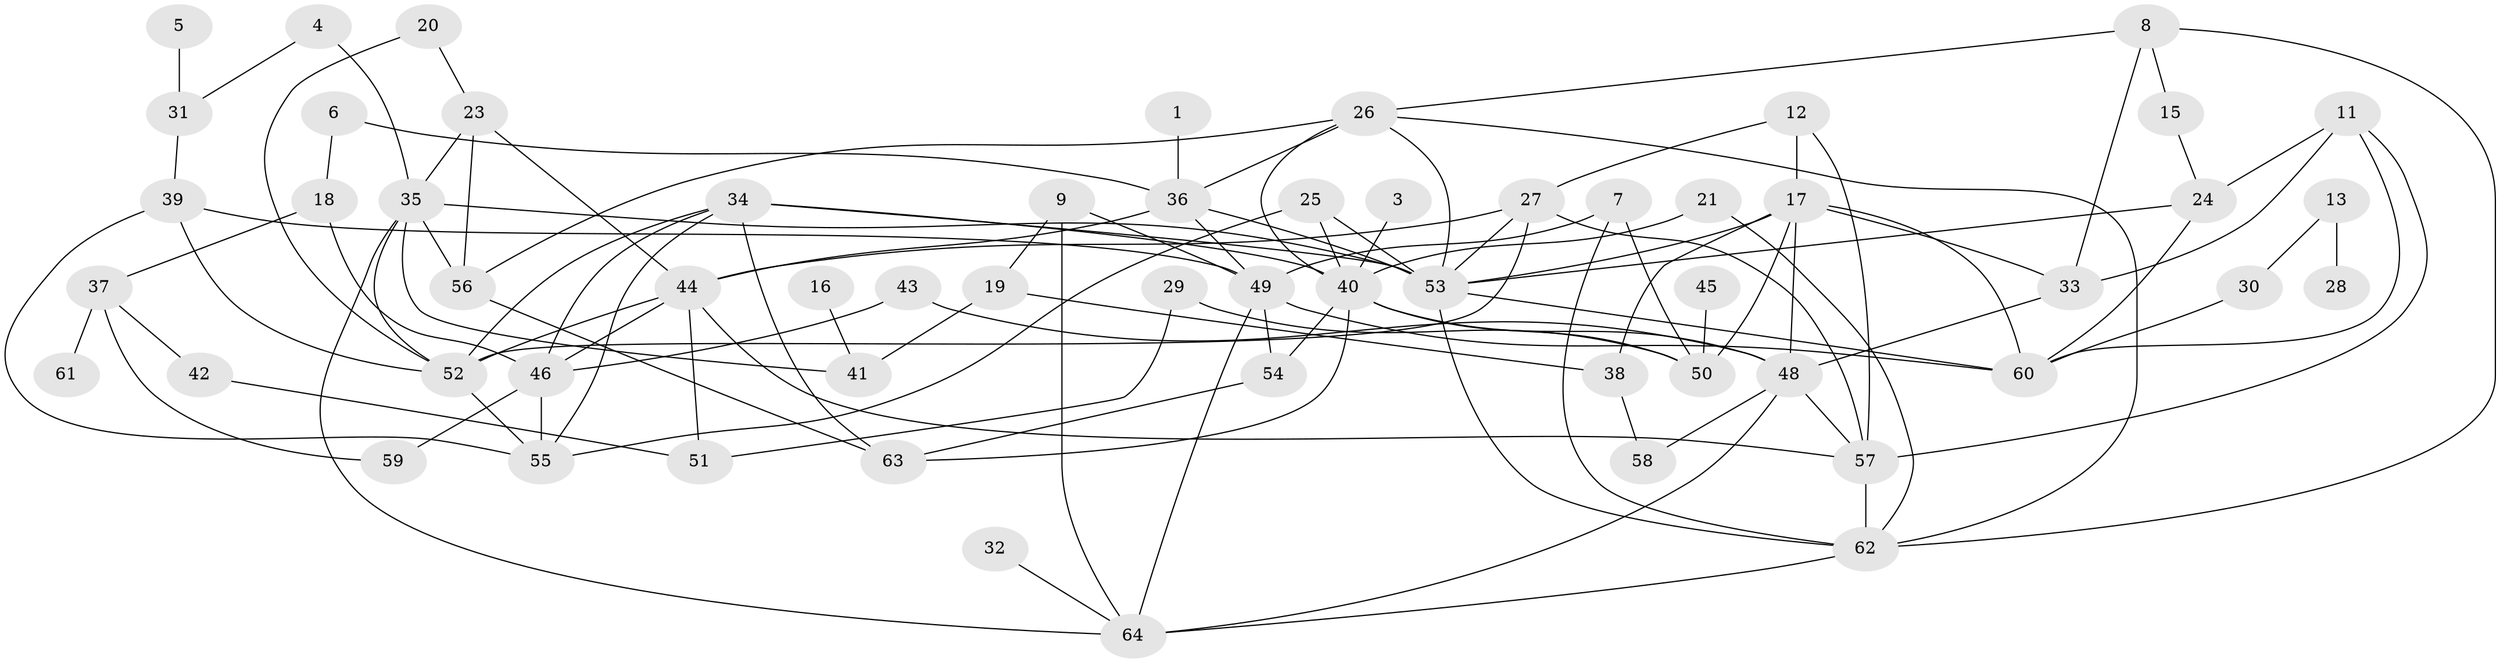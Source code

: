 // original degree distribution, {2: 0.2283464566929134, 1: 0.18110236220472442, 3: 0.2440944881889764, 4: 0.15748031496062992, 0: 0.03937007874015748, 6: 0.023622047244094488, 5: 0.09448818897637795, 7: 0.031496062992125984}
// Generated by graph-tools (version 1.1) at 2025/49/03/09/25 03:49:13]
// undirected, 59 vertices, 113 edges
graph export_dot {
graph [start="1"]
  node [color=gray90,style=filled];
  1;
  3;
  4;
  5;
  6;
  7;
  8;
  9;
  11;
  12;
  13;
  15;
  16;
  17;
  18;
  19;
  20;
  21;
  23;
  24;
  25;
  26;
  27;
  28;
  29;
  30;
  31;
  32;
  33;
  34;
  35;
  36;
  37;
  38;
  39;
  40;
  41;
  42;
  43;
  44;
  45;
  46;
  48;
  49;
  50;
  51;
  52;
  53;
  54;
  55;
  56;
  57;
  58;
  59;
  60;
  61;
  62;
  63;
  64;
  1 -- 36 [weight=1.0];
  3 -- 40 [weight=1.0];
  4 -- 31 [weight=1.0];
  4 -- 35 [weight=1.0];
  5 -- 31 [weight=1.0];
  6 -- 18 [weight=1.0];
  6 -- 36 [weight=1.0];
  7 -- 49 [weight=1.0];
  7 -- 50 [weight=1.0];
  7 -- 62 [weight=1.0];
  8 -- 15 [weight=1.0];
  8 -- 26 [weight=1.0];
  8 -- 33 [weight=1.0];
  8 -- 62 [weight=1.0];
  9 -- 19 [weight=1.0];
  9 -- 49 [weight=1.0];
  9 -- 64 [weight=1.0];
  11 -- 24 [weight=1.0];
  11 -- 33 [weight=1.0];
  11 -- 57 [weight=1.0];
  11 -- 60 [weight=1.0];
  12 -- 17 [weight=1.0];
  12 -- 27 [weight=1.0];
  12 -- 57 [weight=1.0];
  13 -- 28 [weight=1.0];
  13 -- 30 [weight=1.0];
  15 -- 24 [weight=1.0];
  16 -- 41 [weight=1.0];
  17 -- 33 [weight=1.0];
  17 -- 38 [weight=1.0];
  17 -- 48 [weight=1.0];
  17 -- 50 [weight=1.0];
  17 -- 53 [weight=1.0];
  17 -- 60 [weight=1.0];
  18 -- 37 [weight=1.0];
  18 -- 46 [weight=1.0];
  19 -- 38 [weight=1.0];
  19 -- 41 [weight=1.0];
  20 -- 23 [weight=1.0];
  20 -- 52 [weight=1.0];
  21 -- 40 [weight=1.0];
  21 -- 62 [weight=1.0];
  23 -- 35 [weight=1.0];
  23 -- 44 [weight=1.0];
  23 -- 56 [weight=1.0];
  24 -- 53 [weight=1.0];
  24 -- 60 [weight=1.0];
  25 -- 40 [weight=2.0];
  25 -- 53 [weight=1.0];
  25 -- 55 [weight=1.0];
  26 -- 36 [weight=1.0];
  26 -- 40 [weight=1.0];
  26 -- 53 [weight=1.0];
  26 -- 56 [weight=1.0];
  26 -- 62 [weight=1.0];
  27 -- 44 [weight=1.0];
  27 -- 52 [weight=1.0];
  27 -- 53 [weight=1.0];
  27 -- 57 [weight=1.0];
  29 -- 50 [weight=1.0];
  29 -- 51 [weight=1.0];
  30 -- 60 [weight=1.0];
  31 -- 39 [weight=1.0];
  32 -- 64 [weight=1.0];
  33 -- 48 [weight=1.0];
  34 -- 40 [weight=1.0];
  34 -- 46 [weight=1.0];
  34 -- 52 [weight=1.0];
  34 -- 53 [weight=1.0];
  34 -- 55 [weight=1.0];
  34 -- 63 [weight=1.0];
  35 -- 41 [weight=1.0];
  35 -- 52 [weight=1.0];
  35 -- 53 [weight=1.0];
  35 -- 56 [weight=1.0];
  35 -- 64 [weight=1.0];
  36 -- 44 [weight=1.0];
  36 -- 49 [weight=1.0];
  36 -- 53 [weight=1.0];
  37 -- 42 [weight=1.0];
  37 -- 59 [weight=1.0];
  37 -- 61 [weight=1.0];
  38 -- 58 [weight=1.0];
  39 -- 49 [weight=1.0];
  39 -- 52 [weight=1.0];
  39 -- 55 [weight=1.0];
  40 -- 48 [weight=1.0];
  40 -- 50 [weight=1.0];
  40 -- 54 [weight=2.0];
  40 -- 63 [weight=1.0];
  42 -- 51 [weight=1.0];
  43 -- 46 [weight=1.0];
  43 -- 48 [weight=1.0];
  44 -- 46 [weight=1.0];
  44 -- 51 [weight=1.0];
  44 -- 52 [weight=1.0];
  44 -- 57 [weight=1.0];
  45 -- 50 [weight=1.0];
  46 -- 55 [weight=1.0];
  46 -- 59 [weight=1.0];
  48 -- 57 [weight=1.0];
  48 -- 58 [weight=1.0];
  48 -- 64 [weight=1.0];
  49 -- 54 [weight=1.0];
  49 -- 60 [weight=1.0];
  49 -- 64 [weight=1.0];
  52 -- 55 [weight=1.0];
  53 -- 60 [weight=1.0];
  53 -- 62 [weight=1.0];
  54 -- 63 [weight=1.0];
  56 -- 63 [weight=1.0];
  57 -- 62 [weight=1.0];
  62 -- 64 [weight=1.0];
}
